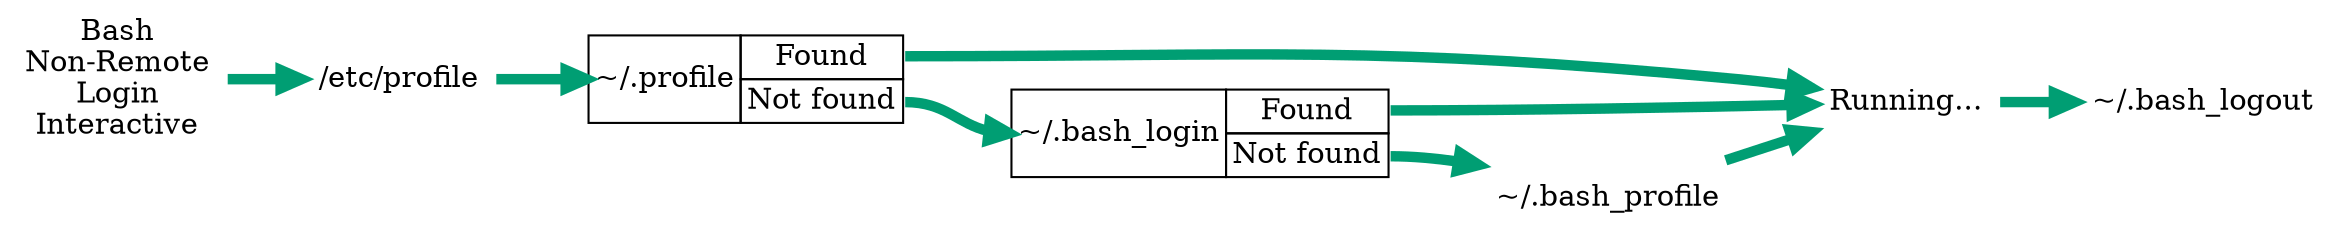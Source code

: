 digraph {
    node [label="\N" shape=none]
    edge [style=dotted constraint=false dir=none]
    rankdir=LR

    bash_nli [label="Bash\nNon-Remote\nLogin\nInteractive"]
    bash_nli_etc_profile [label="/etc/profile"]
    bash_nli_home_bash_login_case  [label=< <table border='0' cellborder='1' cellspacing='0'><tr><td rowspan='2' port='in'>~/.bash_login</td><td port='found'>Found</td></tr><tr><td port='not_found'>Not found</td></tr></table> > shape=none]
    bash_nli_home_bash_profile [label="~/.bash_profile"]
    bash_nli_running_to_logout [label="Running..."]
    bash_nli_logout [label="~/.bash_logout"]
    bash_nli_home_profile_case [label=< <table border='0' cellborder='1' cellspacing='0'><tr><td rowspan='2' port='in'>~/.profile</td><td port='found'>Found</td></tr><tr><td port='not_found'>Not found</td></tr></table> > shape=none]
    
    edge [color="#009e73" penwidth=5 constraint=true style=solid dir=forward]

    bash_nli -> bash_nli_etc_profile -> bash_nli_home_profile_case:in
    bash_nli_home_bash_login_case:found -> bash_nli_running_to_logout
    bash_nli_home_bash_login_case:not_found -> bash_nli_home_bash_profile -> bash_nli_running_to_logout 
    bash_nli_home_profile_case:found -> bash_nli_running_to_logout
    bash_nli_home_profile_case:not_found -> bash_nli_home_bash_login_case:in
    bash_nli_running_to_logout -> bash_nli_logout
}
